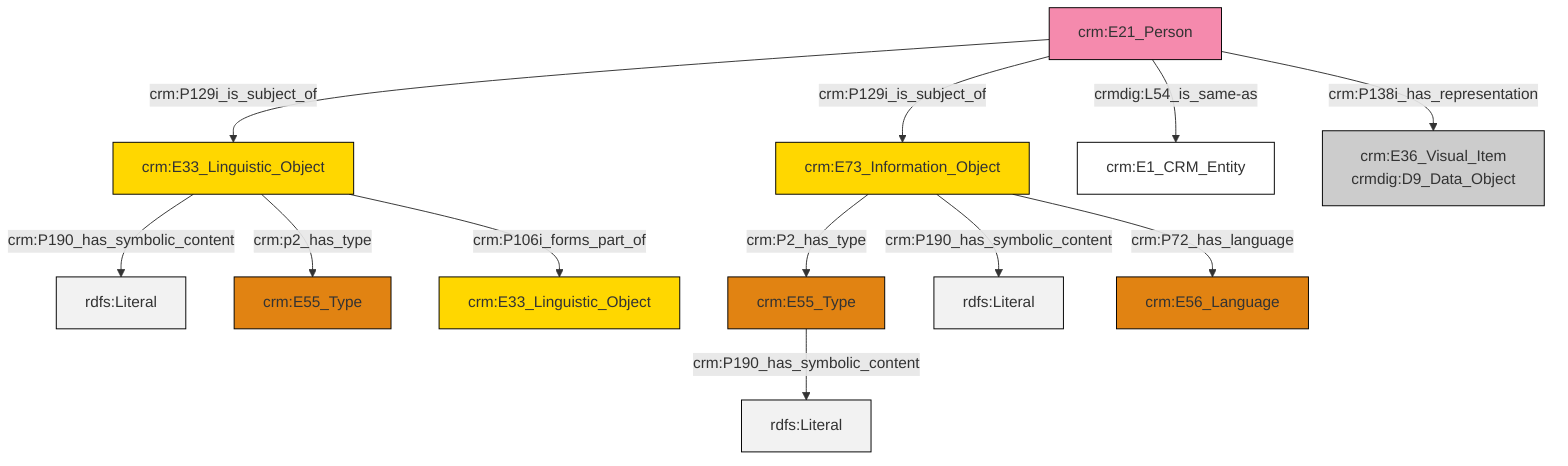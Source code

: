 graph TD
classDef Literal fill:#f2f2f2,stroke:#000000;
classDef CRM_Entity fill:#FFFFFF,stroke:#000000;
classDef Temporal_Entity fill:#00C9E6, stroke:#000000;
classDef Type fill:#E18312, stroke:#000000;
classDef Time-Span fill:#2C9C91, stroke:#000000;
classDef Appellation fill:#FFEB7F, stroke:#000000;
classDef Place fill:#008836, stroke:#000000;
classDef Persistent_Item fill:#B266B2, stroke:#000000;
classDef Conceptual_Object fill:#FFD700, stroke:#000000;
classDef Physical_Thing fill:#D2B48C, stroke:#000000;
classDef Actor fill:#f58aad, stroke:#000000;
classDef PC_Classes fill:#4ce600, stroke:#000000;
classDef Multi fill:#cccccc,stroke:#000000;

2["crm:E33_Linguistic_Object"]:::Conceptual_Object -->|crm:P190_has_symbolic_content| 3[rdfs:Literal]:::Literal
4["crm:E21_Person"]:::Actor -->|crm:P129i_is_subject_of| 2["crm:E33_Linguistic_Object"]:::Conceptual_Object
7["crm:E73_Information_Object"]:::Conceptual_Object -->|crm:P2_has_type| 8["crm:E55_Type"]:::Type
2["crm:E33_Linguistic_Object"]:::Conceptual_Object -->|crm:p2_has_type| 5["crm:E55_Type"]:::Type
7["crm:E73_Information_Object"]:::Conceptual_Object -->|crm:P190_has_symbolic_content| 10[rdfs:Literal]:::Literal
7["crm:E73_Information_Object"]:::Conceptual_Object -->|crm:P72_has_language| 11["crm:E56_Language"]:::Type
4["crm:E21_Person"]:::Actor -->|crm:P129i_is_subject_of| 7["crm:E73_Information_Object"]:::Conceptual_Object
2["crm:E33_Linguistic_Object"]:::Conceptual_Object -->|crm:P106i_forms_part_of| 13["crm:E33_Linguistic_Object"]:::Conceptual_Object
4["crm:E21_Person"]:::Actor -->|crmdig:L54_is_same-as| 17["crm:E1_CRM_Entity"]:::CRM_Entity
8["crm:E55_Type"]:::Type -->|crm:P190_has_symbolic_content| 19[rdfs:Literal]:::Literal
4["crm:E21_Person"]:::Actor -->|crm:P138i_has_representation| 0["crm:E36_Visual_Item<br>crmdig:D9_Data_Object"]:::Multi